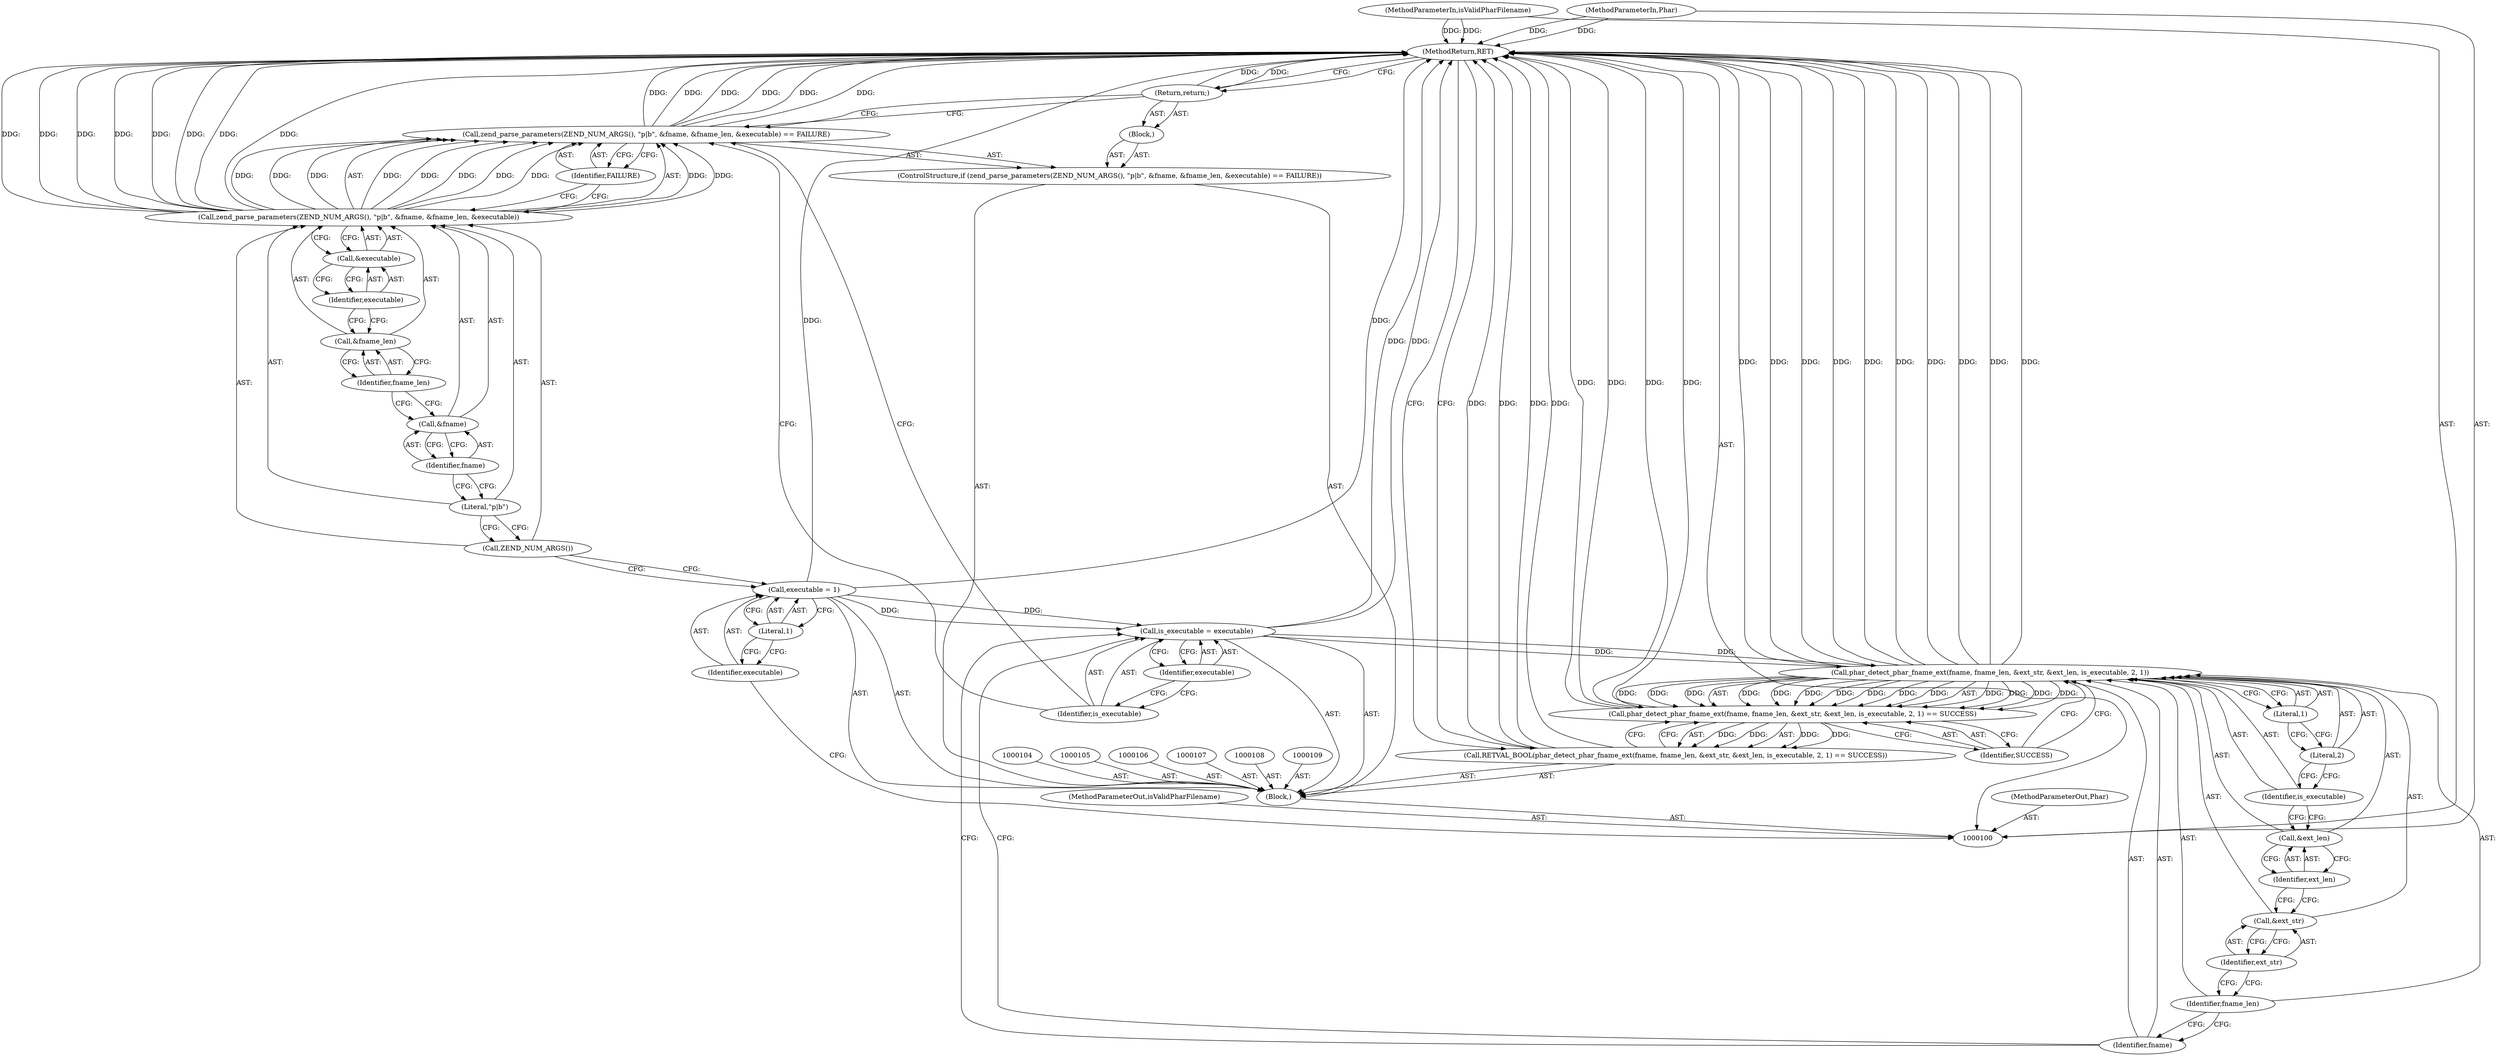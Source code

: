 digraph "0_php_1e9b175204e3286d64dfd6c9f09151c31b5e099a_2" {
"1000143" [label="(MethodReturn,RET)"];
"1000101" [label="(MethodParameterIn,Phar)"];
"1000193" [label="(MethodParameterOut,Phar)"];
"1000102" [label="(MethodParameterIn,isValidPharFilename)"];
"1000194" [label="(MethodParameterOut,isValidPharFilename)"];
"1000126" [label="(Return,return;)"];
"1000127" [label="(Call,is_executable = executable)"];
"1000128" [label="(Identifier,is_executable)"];
"1000129" [label="(Identifier,executable)"];
"1000130" [label="(Call,RETVAL_BOOL(phar_detect_phar_fname_ext(fname, fname_len, &ext_str, &ext_len, is_executable, 2, 1) == SUCCESS))"];
"1000142" [label="(Identifier,SUCCESS)"];
"1000131" [label="(Call,phar_detect_phar_fname_ext(fname, fname_len, &ext_str, &ext_len, is_executable, 2, 1) == SUCCESS)"];
"1000132" [label="(Call,phar_detect_phar_fname_ext(fname, fname_len, &ext_str, &ext_len, is_executable, 2, 1))"];
"1000133" [label="(Identifier,fname)"];
"1000134" [label="(Identifier,fname_len)"];
"1000135" [label="(Call,&ext_str)"];
"1000136" [label="(Identifier,ext_str)"];
"1000137" [label="(Call,&ext_len)"];
"1000138" [label="(Identifier,ext_len)"];
"1000139" [label="(Identifier,is_executable)"];
"1000140" [label="(Literal,2)"];
"1000141" [label="(Literal,1)"];
"1000103" [label="(Block,)"];
"1000110" [label="(Call,executable = 1)"];
"1000111" [label="(Identifier,executable)"];
"1000112" [label="(Literal,1)"];
"1000125" [label="(Block,)"];
"1000114" [label="(Call,zend_parse_parameters(ZEND_NUM_ARGS(), \"p|b\", &fname, &fname_len, &executable) == FAILURE)"];
"1000115" [label="(Call,zend_parse_parameters(ZEND_NUM_ARGS(), \"p|b\", &fname, &fname_len, &executable))"];
"1000116" [label="(Call,ZEND_NUM_ARGS())"];
"1000117" [label="(Literal,\"p|b\")"];
"1000118" [label="(Call,&fname)"];
"1000119" [label="(Identifier,fname)"];
"1000120" [label="(Call,&fname_len)"];
"1000121" [label="(Identifier,fname_len)"];
"1000113" [label="(ControlStructure,if (zend_parse_parameters(ZEND_NUM_ARGS(), \"p|b\", &fname, &fname_len, &executable) == FAILURE))"];
"1000122" [label="(Call,&executable)"];
"1000123" [label="(Identifier,executable)"];
"1000124" [label="(Identifier,FAILURE)"];
"1000143" -> "1000100"  [label="AST: "];
"1000143" -> "1000126"  [label="CFG: "];
"1000143" -> "1000130"  [label="CFG: "];
"1000126" -> "1000143"  [label="DDG: "];
"1000130" -> "1000143"  [label="DDG: "];
"1000130" -> "1000143"  [label="DDG: "];
"1000131" -> "1000143"  [label="DDG: "];
"1000131" -> "1000143"  [label="DDG: "];
"1000114" -> "1000143"  [label="DDG: "];
"1000114" -> "1000143"  [label="DDG: "];
"1000114" -> "1000143"  [label="DDG: "];
"1000115" -> "1000143"  [label="DDG: "];
"1000115" -> "1000143"  [label="DDG: "];
"1000115" -> "1000143"  [label="DDG: "];
"1000115" -> "1000143"  [label="DDG: "];
"1000132" -> "1000143"  [label="DDG: "];
"1000132" -> "1000143"  [label="DDG: "];
"1000132" -> "1000143"  [label="DDG: "];
"1000132" -> "1000143"  [label="DDG: "];
"1000132" -> "1000143"  [label="DDG: "];
"1000127" -> "1000143"  [label="DDG: "];
"1000102" -> "1000143"  [label="DDG: "];
"1000101" -> "1000143"  [label="DDG: "];
"1000110" -> "1000143"  [label="DDG: "];
"1000101" -> "1000100"  [label="AST: "];
"1000101" -> "1000143"  [label="DDG: "];
"1000193" -> "1000100"  [label="AST: "];
"1000102" -> "1000100"  [label="AST: "];
"1000102" -> "1000143"  [label="DDG: "];
"1000194" -> "1000100"  [label="AST: "];
"1000126" -> "1000125"  [label="AST: "];
"1000126" -> "1000114"  [label="CFG: "];
"1000143" -> "1000126"  [label="CFG: "];
"1000126" -> "1000143"  [label="DDG: "];
"1000127" -> "1000103"  [label="AST: "];
"1000127" -> "1000129"  [label="CFG: "];
"1000128" -> "1000127"  [label="AST: "];
"1000129" -> "1000127"  [label="AST: "];
"1000133" -> "1000127"  [label="CFG: "];
"1000127" -> "1000143"  [label="DDG: "];
"1000110" -> "1000127"  [label="DDG: "];
"1000127" -> "1000132"  [label="DDG: "];
"1000128" -> "1000127"  [label="AST: "];
"1000128" -> "1000114"  [label="CFG: "];
"1000129" -> "1000128"  [label="CFG: "];
"1000129" -> "1000127"  [label="AST: "];
"1000129" -> "1000128"  [label="CFG: "];
"1000127" -> "1000129"  [label="CFG: "];
"1000130" -> "1000103"  [label="AST: "];
"1000130" -> "1000131"  [label="CFG: "];
"1000131" -> "1000130"  [label="AST: "];
"1000143" -> "1000130"  [label="CFG: "];
"1000130" -> "1000143"  [label="DDG: "];
"1000130" -> "1000143"  [label="DDG: "];
"1000131" -> "1000130"  [label="DDG: "];
"1000131" -> "1000130"  [label="DDG: "];
"1000142" -> "1000131"  [label="AST: "];
"1000142" -> "1000132"  [label="CFG: "];
"1000131" -> "1000142"  [label="CFG: "];
"1000131" -> "1000130"  [label="AST: "];
"1000131" -> "1000142"  [label="CFG: "];
"1000132" -> "1000131"  [label="AST: "];
"1000142" -> "1000131"  [label="AST: "];
"1000130" -> "1000131"  [label="CFG: "];
"1000131" -> "1000143"  [label="DDG: "];
"1000131" -> "1000143"  [label="DDG: "];
"1000131" -> "1000130"  [label="DDG: "];
"1000131" -> "1000130"  [label="DDG: "];
"1000132" -> "1000131"  [label="DDG: "];
"1000132" -> "1000131"  [label="DDG: "];
"1000132" -> "1000131"  [label="DDG: "];
"1000132" -> "1000131"  [label="DDG: "];
"1000132" -> "1000131"  [label="DDG: "];
"1000132" -> "1000131"  [label="DDG: "];
"1000132" -> "1000131"  [label="DDG: "];
"1000132" -> "1000131"  [label="AST: "];
"1000132" -> "1000141"  [label="CFG: "];
"1000133" -> "1000132"  [label="AST: "];
"1000134" -> "1000132"  [label="AST: "];
"1000135" -> "1000132"  [label="AST: "];
"1000137" -> "1000132"  [label="AST: "];
"1000139" -> "1000132"  [label="AST: "];
"1000140" -> "1000132"  [label="AST: "];
"1000141" -> "1000132"  [label="AST: "];
"1000142" -> "1000132"  [label="CFG: "];
"1000132" -> "1000143"  [label="DDG: "];
"1000132" -> "1000143"  [label="DDG: "];
"1000132" -> "1000143"  [label="DDG: "];
"1000132" -> "1000143"  [label="DDG: "];
"1000132" -> "1000143"  [label="DDG: "];
"1000132" -> "1000131"  [label="DDG: "];
"1000132" -> "1000131"  [label="DDG: "];
"1000132" -> "1000131"  [label="DDG: "];
"1000132" -> "1000131"  [label="DDG: "];
"1000132" -> "1000131"  [label="DDG: "];
"1000132" -> "1000131"  [label="DDG: "];
"1000132" -> "1000131"  [label="DDG: "];
"1000127" -> "1000132"  [label="DDG: "];
"1000133" -> "1000132"  [label="AST: "];
"1000133" -> "1000127"  [label="CFG: "];
"1000134" -> "1000133"  [label="CFG: "];
"1000134" -> "1000132"  [label="AST: "];
"1000134" -> "1000133"  [label="CFG: "];
"1000136" -> "1000134"  [label="CFG: "];
"1000135" -> "1000132"  [label="AST: "];
"1000135" -> "1000136"  [label="CFG: "];
"1000136" -> "1000135"  [label="AST: "];
"1000138" -> "1000135"  [label="CFG: "];
"1000136" -> "1000135"  [label="AST: "];
"1000136" -> "1000134"  [label="CFG: "];
"1000135" -> "1000136"  [label="CFG: "];
"1000137" -> "1000132"  [label="AST: "];
"1000137" -> "1000138"  [label="CFG: "];
"1000138" -> "1000137"  [label="AST: "];
"1000139" -> "1000137"  [label="CFG: "];
"1000138" -> "1000137"  [label="AST: "];
"1000138" -> "1000135"  [label="CFG: "];
"1000137" -> "1000138"  [label="CFG: "];
"1000139" -> "1000132"  [label="AST: "];
"1000139" -> "1000137"  [label="CFG: "];
"1000140" -> "1000139"  [label="CFG: "];
"1000140" -> "1000132"  [label="AST: "];
"1000140" -> "1000139"  [label="CFG: "];
"1000141" -> "1000140"  [label="CFG: "];
"1000141" -> "1000132"  [label="AST: "];
"1000141" -> "1000140"  [label="CFG: "];
"1000132" -> "1000141"  [label="CFG: "];
"1000103" -> "1000100"  [label="AST: "];
"1000104" -> "1000103"  [label="AST: "];
"1000105" -> "1000103"  [label="AST: "];
"1000106" -> "1000103"  [label="AST: "];
"1000107" -> "1000103"  [label="AST: "];
"1000108" -> "1000103"  [label="AST: "];
"1000109" -> "1000103"  [label="AST: "];
"1000110" -> "1000103"  [label="AST: "];
"1000113" -> "1000103"  [label="AST: "];
"1000127" -> "1000103"  [label="AST: "];
"1000130" -> "1000103"  [label="AST: "];
"1000110" -> "1000103"  [label="AST: "];
"1000110" -> "1000112"  [label="CFG: "];
"1000111" -> "1000110"  [label="AST: "];
"1000112" -> "1000110"  [label="AST: "];
"1000116" -> "1000110"  [label="CFG: "];
"1000110" -> "1000143"  [label="DDG: "];
"1000110" -> "1000127"  [label="DDG: "];
"1000111" -> "1000110"  [label="AST: "];
"1000111" -> "1000100"  [label="CFG: "];
"1000112" -> "1000111"  [label="CFG: "];
"1000112" -> "1000110"  [label="AST: "];
"1000112" -> "1000111"  [label="CFG: "];
"1000110" -> "1000112"  [label="CFG: "];
"1000125" -> "1000113"  [label="AST: "];
"1000126" -> "1000125"  [label="AST: "];
"1000114" -> "1000113"  [label="AST: "];
"1000114" -> "1000124"  [label="CFG: "];
"1000115" -> "1000114"  [label="AST: "];
"1000124" -> "1000114"  [label="AST: "];
"1000126" -> "1000114"  [label="CFG: "];
"1000128" -> "1000114"  [label="CFG: "];
"1000114" -> "1000143"  [label="DDG: "];
"1000114" -> "1000143"  [label="DDG: "];
"1000114" -> "1000143"  [label="DDG: "];
"1000115" -> "1000114"  [label="DDG: "];
"1000115" -> "1000114"  [label="DDG: "];
"1000115" -> "1000114"  [label="DDG: "];
"1000115" -> "1000114"  [label="DDG: "];
"1000115" -> "1000114"  [label="DDG: "];
"1000115" -> "1000114"  [label="AST: "];
"1000115" -> "1000122"  [label="CFG: "];
"1000116" -> "1000115"  [label="AST: "];
"1000117" -> "1000115"  [label="AST: "];
"1000118" -> "1000115"  [label="AST: "];
"1000120" -> "1000115"  [label="AST: "];
"1000122" -> "1000115"  [label="AST: "];
"1000124" -> "1000115"  [label="CFG: "];
"1000115" -> "1000143"  [label="DDG: "];
"1000115" -> "1000143"  [label="DDG: "];
"1000115" -> "1000143"  [label="DDG: "];
"1000115" -> "1000143"  [label="DDG: "];
"1000115" -> "1000114"  [label="DDG: "];
"1000115" -> "1000114"  [label="DDG: "];
"1000115" -> "1000114"  [label="DDG: "];
"1000115" -> "1000114"  [label="DDG: "];
"1000115" -> "1000114"  [label="DDG: "];
"1000116" -> "1000115"  [label="AST: "];
"1000116" -> "1000110"  [label="CFG: "];
"1000117" -> "1000116"  [label="CFG: "];
"1000117" -> "1000115"  [label="AST: "];
"1000117" -> "1000116"  [label="CFG: "];
"1000119" -> "1000117"  [label="CFG: "];
"1000118" -> "1000115"  [label="AST: "];
"1000118" -> "1000119"  [label="CFG: "];
"1000119" -> "1000118"  [label="AST: "];
"1000121" -> "1000118"  [label="CFG: "];
"1000119" -> "1000118"  [label="AST: "];
"1000119" -> "1000117"  [label="CFG: "];
"1000118" -> "1000119"  [label="CFG: "];
"1000120" -> "1000115"  [label="AST: "];
"1000120" -> "1000121"  [label="CFG: "];
"1000121" -> "1000120"  [label="AST: "];
"1000123" -> "1000120"  [label="CFG: "];
"1000121" -> "1000120"  [label="AST: "];
"1000121" -> "1000118"  [label="CFG: "];
"1000120" -> "1000121"  [label="CFG: "];
"1000113" -> "1000103"  [label="AST: "];
"1000114" -> "1000113"  [label="AST: "];
"1000125" -> "1000113"  [label="AST: "];
"1000122" -> "1000115"  [label="AST: "];
"1000122" -> "1000123"  [label="CFG: "];
"1000123" -> "1000122"  [label="AST: "];
"1000115" -> "1000122"  [label="CFG: "];
"1000123" -> "1000122"  [label="AST: "];
"1000123" -> "1000120"  [label="CFG: "];
"1000122" -> "1000123"  [label="CFG: "];
"1000124" -> "1000114"  [label="AST: "];
"1000124" -> "1000115"  [label="CFG: "];
"1000114" -> "1000124"  [label="CFG: "];
}
